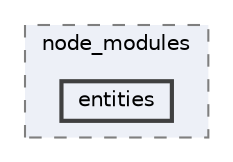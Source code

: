 digraph "pkiclassroomrescheduler/src/main/frontend/node_modules/entities"
{
 // LATEX_PDF_SIZE
  bgcolor="transparent";
  edge [fontname=Helvetica,fontsize=10,labelfontname=Helvetica,labelfontsize=10];
  node [fontname=Helvetica,fontsize=10,shape=box,height=0.2,width=0.4];
  compound=true
  subgraph clusterdir_72953eda66ccb3a2722c28e1c3e6c23b {
    graph [ bgcolor="#edf0f7", pencolor="grey50", label="node_modules", fontname=Helvetica,fontsize=10 style="filled,dashed", URL="dir_72953eda66ccb3a2722c28e1c3e6c23b.html",tooltip=""]
  dir_3306597e2a242dacb68f59c49209b7b2 [label="entities", fillcolor="#edf0f7", color="grey25", style="filled,bold", URL="dir_3306597e2a242dacb68f59c49209b7b2.html",tooltip=""];
  }
}

